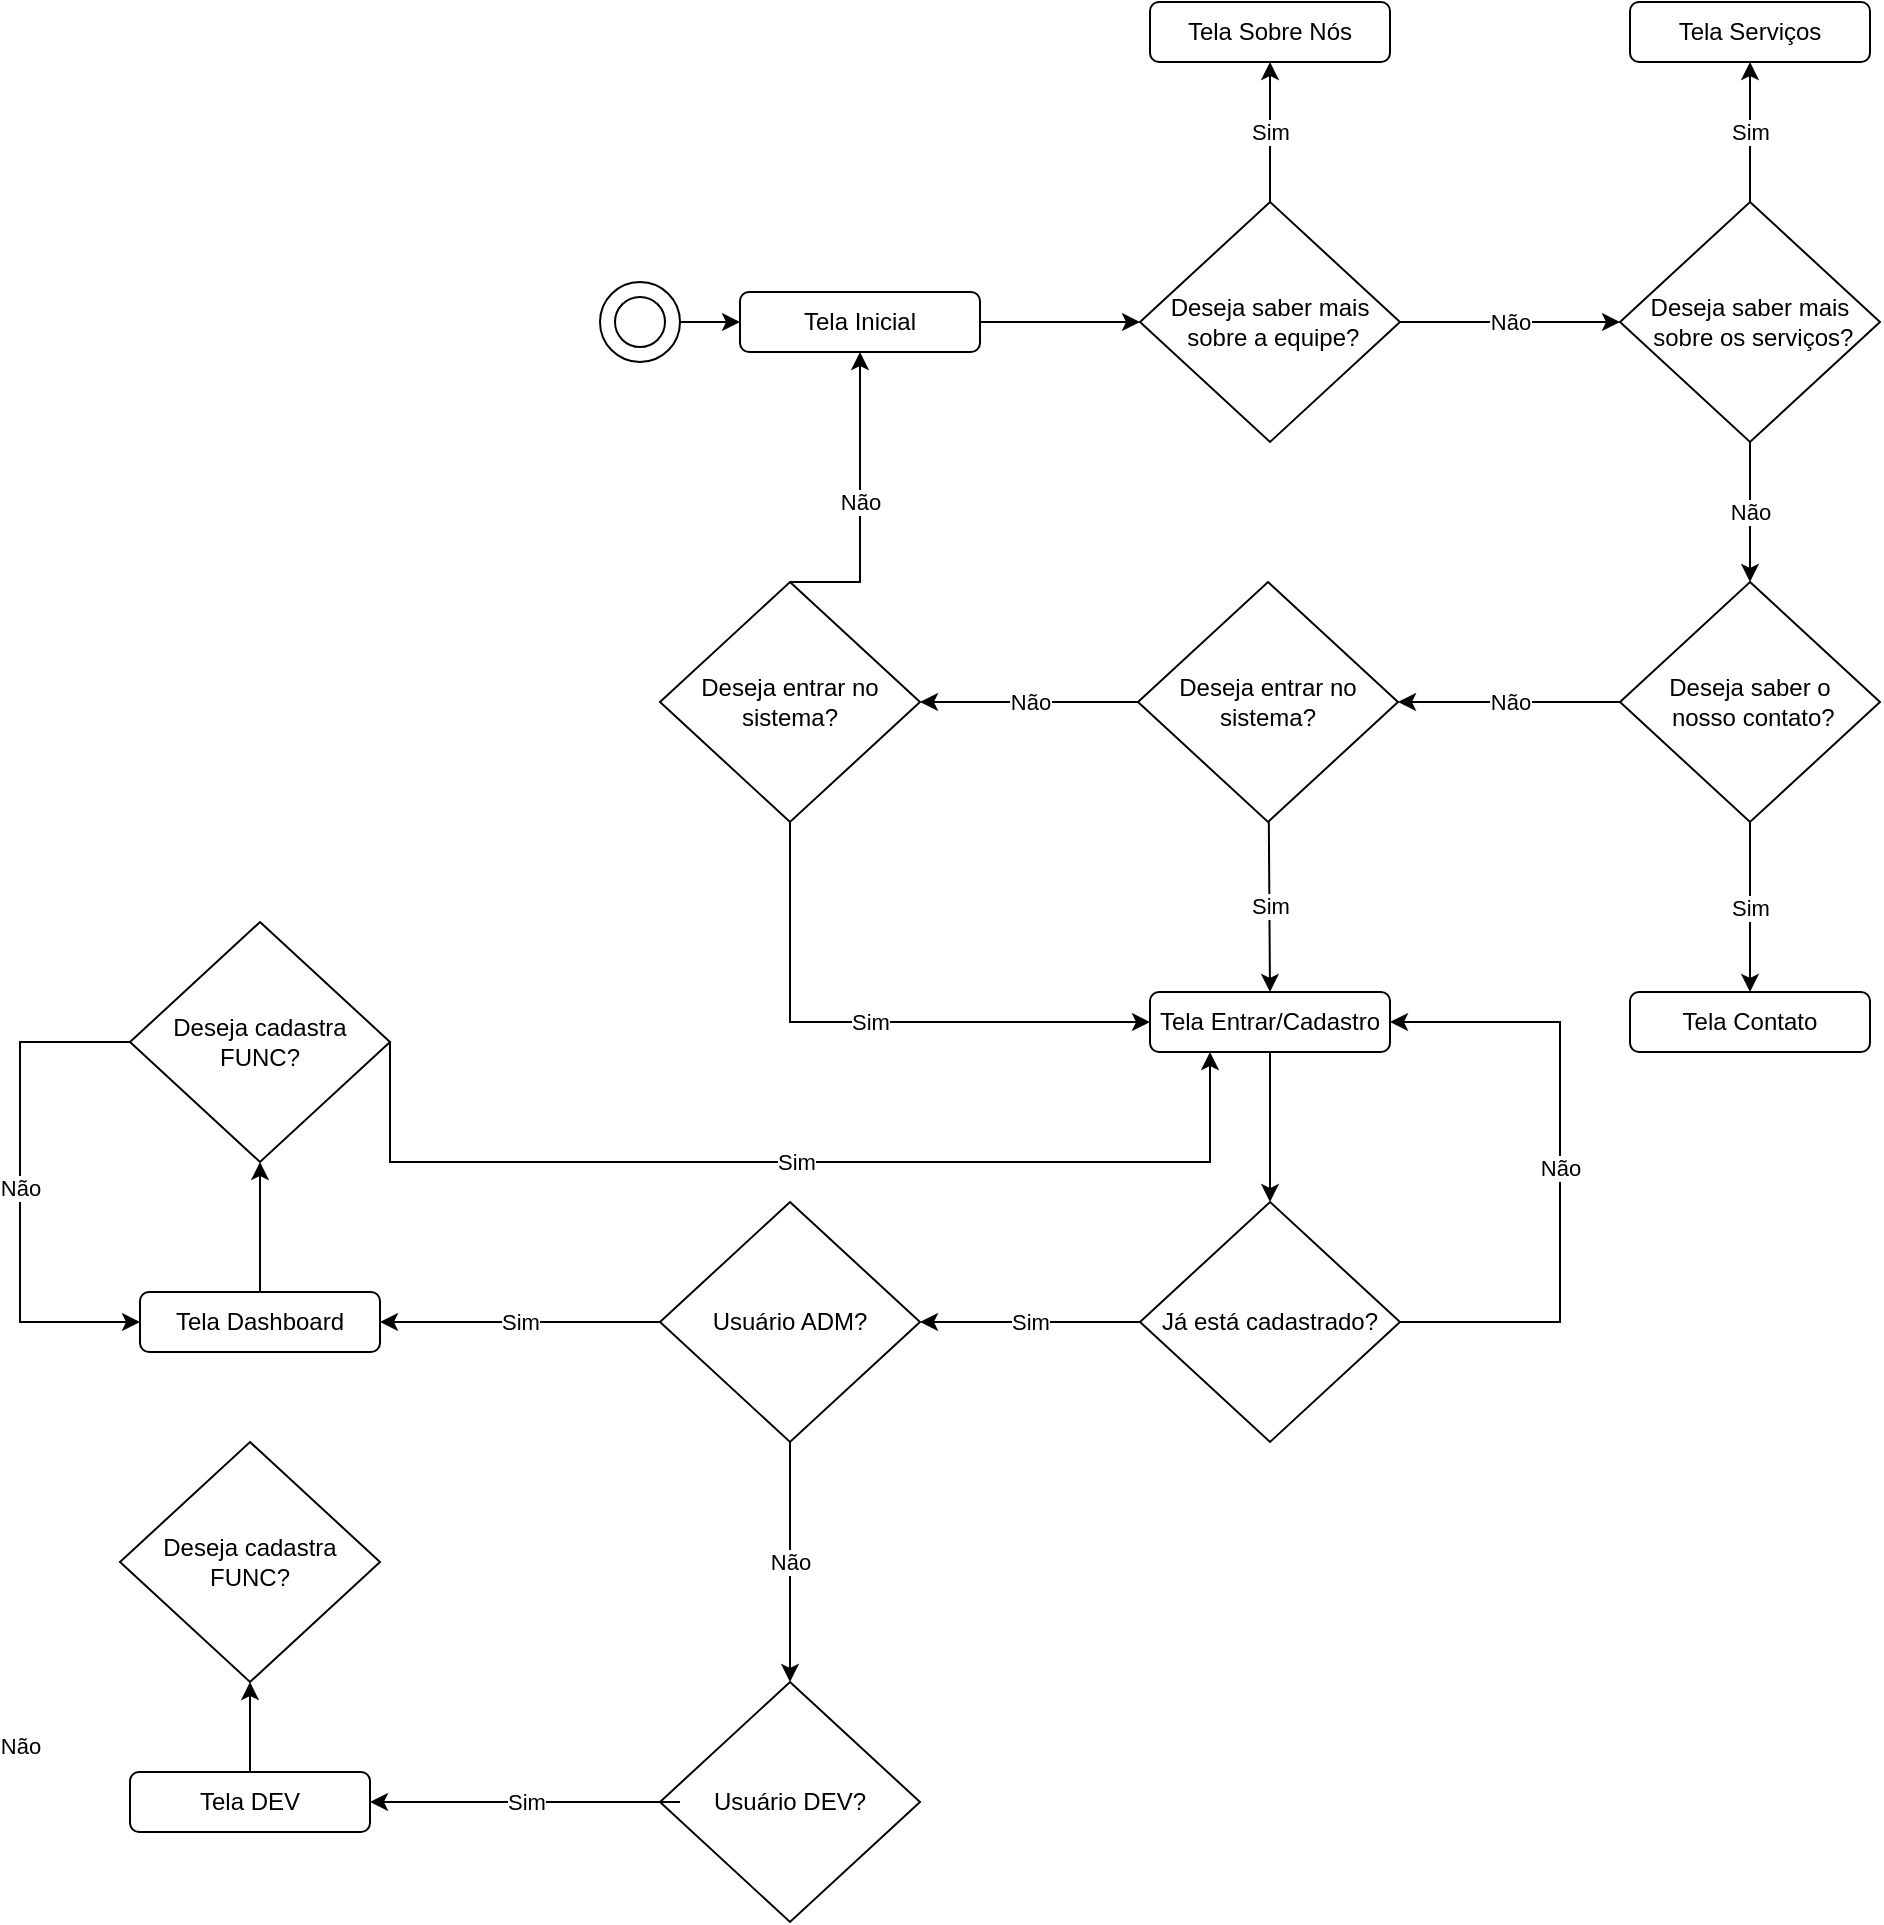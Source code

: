 <mxfile version="20.2.6" type="device"><diagram id="I-aG4w4DtN4r4a7qG6vZ" name="Página-1"><mxGraphModel dx="2131" dy="529" grid="1" gridSize="10" guides="1" tooltips="1" connect="1" arrows="1" fold="1" page="1" pageScale="1" pageWidth="827" pageHeight="1169" math="0" shadow="0"><root><mxCell id="0"/><mxCell id="1" parent="0"/><mxCell id="BTgHQTCVEQdE0PBaGcIO-14" style="edgeStyle=orthogonalEdgeStyle;rounded=0;orthogonalLoop=1;jettySize=auto;html=1;" edge="1" parent="1" source="BTgHQTCVEQdE0PBaGcIO-2" target="BTgHQTCVEQdE0PBaGcIO-11"><mxGeometry relative="1" as="geometry"/></mxCell><mxCell id="BTgHQTCVEQdE0PBaGcIO-2" value="Tela Inicial" style="rounded=1;whiteSpace=wrap;html=1;" vertex="1" parent="1"><mxGeometry x="150" y="205" width="120" height="30" as="geometry"/></mxCell><mxCell id="BTgHQTCVEQdE0PBaGcIO-13" style="edgeStyle=orthogonalEdgeStyle;rounded=0;orthogonalLoop=1;jettySize=auto;html=1;" edge="1" parent="1" source="BTgHQTCVEQdE0PBaGcIO-3" target="BTgHQTCVEQdE0PBaGcIO-2"><mxGeometry relative="1" as="geometry"/></mxCell><mxCell id="BTgHQTCVEQdE0PBaGcIO-3" value="" style="ellipse;whiteSpace=wrap;html=1;aspect=fixed;" vertex="1" parent="1"><mxGeometry x="80" y="200" width="40" height="40" as="geometry"/></mxCell><mxCell id="BTgHQTCVEQdE0PBaGcIO-4" value="" style="ellipse;whiteSpace=wrap;html=1;aspect=fixed;" vertex="1" parent="1"><mxGeometry x="87.5" y="207.5" width="25" height="25" as="geometry"/></mxCell><mxCell id="BTgHQTCVEQdE0PBaGcIO-44" style="edgeStyle=orthogonalEdgeStyle;rounded=0;orthogonalLoop=1;jettySize=auto;html=1;entryX=0.5;entryY=0;entryDx=0;entryDy=0;" edge="1" parent="1" source="BTgHQTCVEQdE0PBaGcIO-6" target="BTgHQTCVEQdE0PBaGcIO-42"><mxGeometry relative="1" as="geometry"/></mxCell><mxCell id="BTgHQTCVEQdE0PBaGcIO-6" value="Tela Entrar/Cadastro" style="rounded=1;whiteSpace=wrap;html=1;" vertex="1" parent="1"><mxGeometry x="355" y="555" width="120" height="30" as="geometry"/></mxCell><mxCell id="BTgHQTCVEQdE0PBaGcIO-7" value="Tela Contato" style="rounded=1;whiteSpace=wrap;html=1;" vertex="1" parent="1"><mxGeometry x="595" y="555" width="120" height="30" as="geometry"/></mxCell><mxCell id="BTgHQTCVEQdE0PBaGcIO-8" value="Tela Serviços" style="rounded=1;whiteSpace=wrap;html=1;" vertex="1" parent="1"><mxGeometry x="595" y="60" width="120" height="30" as="geometry"/></mxCell><mxCell id="BTgHQTCVEQdE0PBaGcIO-9" value="Tela Sobre Nós" style="rounded=1;whiteSpace=wrap;html=1;" vertex="1" parent="1"><mxGeometry x="355" y="60" width="120" height="30" as="geometry"/></mxCell><mxCell id="BTgHQTCVEQdE0PBaGcIO-11" value="Deseja saber mais&lt;br&gt;&amp;nbsp;sobre a equipe?" style="rhombus;whiteSpace=wrap;html=1;" vertex="1" parent="1"><mxGeometry x="350" y="160" width="130" height="120" as="geometry"/></mxCell><mxCell id="BTgHQTCVEQdE0PBaGcIO-16" value="" style="endArrow=classic;html=1;rounded=0;exitX=0.5;exitY=0;exitDx=0;exitDy=0;" edge="1" parent="1" source="BTgHQTCVEQdE0PBaGcIO-11" target="BTgHQTCVEQdE0PBaGcIO-9"><mxGeometry relative="1" as="geometry"><mxPoint x="440" y="150" as="sourcePoint"/><mxPoint x="540" y="150" as="targetPoint"/></mxGeometry></mxCell><mxCell id="BTgHQTCVEQdE0PBaGcIO-17" value="Sim" style="edgeLabel;resizable=0;html=1;align=center;verticalAlign=middle;" connectable="0" vertex="1" parent="BTgHQTCVEQdE0PBaGcIO-16"><mxGeometry relative="1" as="geometry"/></mxCell><mxCell id="BTgHQTCVEQdE0PBaGcIO-20" value="" style="endArrow=classic;html=1;rounded=0;exitX=1;exitY=0.5;exitDx=0;exitDy=0;entryX=0;entryY=0.5;entryDx=0;entryDy=0;" edge="1" parent="1" source="BTgHQTCVEQdE0PBaGcIO-11" target="BTgHQTCVEQdE0PBaGcIO-22"><mxGeometry relative="1" as="geometry"><mxPoint x="480" y="270" as="sourcePoint"/><mxPoint x="600" y="220" as="targetPoint"/></mxGeometry></mxCell><mxCell id="BTgHQTCVEQdE0PBaGcIO-21" value="Não" style="edgeLabel;resizable=0;html=1;align=center;verticalAlign=middle;" connectable="0" vertex="1" parent="BTgHQTCVEQdE0PBaGcIO-20"><mxGeometry relative="1" as="geometry"/></mxCell><mxCell id="BTgHQTCVEQdE0PBaGcIO-22" value="Deseja saber mais&lt;br&gt;&amp;nbsp;sobre os serviços?" style="rhombus;whiteSpace=wrap;html=1;" vertex="1" parent="1"><mxGeometry x="590" y="160" width="130" height="120" as="geometry"/></mxCell><mxCell id="BTgHQTCVEQdE0PBaGcIO-23" value="" style="endArrow=classic;html=1;rounded=0;exitX=0.5;exitY=0;exitDx=0;exitDy=0;" edge="1" parent="1" source="BTgHQTCVEQdE0PBaGcIO-22" target="BTgHQTCVEQdE0PBaGcIO-8"><mxGeometry relative="1" as="geometry"><mxPoint x="654.5" y="140" as="sourcePoint"/><mxPoint x="655" y="100" as="targetPoint"/></mxGeometry></mxCell><mxCell id="BTgHQTCVEQdE0PBaGcIO-24" value="Sim" style="edgeLabel;resizable=0;html=1;align=center;verticalAlign=middle;" connectable="0" vertex="1" parent="BTgHQTCVEQdE0PBaGcIO-23"><mxGeometry relative="1" as="geometry"/></mxCell><mxCell id="BTgHQTCVEQdE0PBaGcIO-25" value="" style="endArrow=classic;html=1;rounded=0;exitX=0.5;exitY=1;exitDx=0;exitDy=0;entryX=0.5;entryY=0;entryDx=0;entryDy=0;" edge="1" parent="1" source="BTgHQTCVEQdE0PBaGcIO-22" target="BTgHQTCVEQdE0PBaGcIO-27"><mxGeometry relative="1" as="geometry"><mxPoint x="490" y="230" as="sourcePoint"/><mxPoint x="655" y="370" as="targetPoint"/></mxGeometry></mxCell><mxCell id="BTgHQTCVEQdE0PBaGcIO-26" value="Não" style="edgeLabel;resizable=0;html=1;align=center;verticalAlign=middle;" connectable="0" vertex="1" parent="BTgHQTCVEQdE0PBaGcIO-25"><mxGeometry relative="1" as="geometry"/></mxCell><mxCell id="BTgHQTCVEQdE0PBaGcIO-27" value="Deseja saber o&lt;br&gt;&amp;nbsp;nosso contato?" style="rhombus;whiteSpace=wrap;html=1;" vertex="1" parent="1"><mxGeometry x="590" y="350" width="130" height="120" as="geometry"/></mxCell><mxCell id="BTgHQTCVEQdE0PBaGcIO-28" value="" style="endArrow=classic;html=1;rounded=0;exitX=0;exitY=0.5;exitDx=0;exitDy=0;entryX=1;entryY=0.5;entryDx=0;entryDy=0;" edge="1" parent="1" source="BTgHQTCVEQdE0PBaGcIO-27" target="BTgHQTCVEQdE0PBaGcIO-32"><mxGeometry relative="1" as="geometry"><mxPoint x="490" y="230" as="sourcePoint"/><mxPoint x="480" y="410" as="targetPoint"/></mxGeometry></mxCell><mxCell id="BTgHQTCVEQdE0PBaGcIO-29" value="Não" style="edgeLabel;resizable=0;html=1;align=center;verticalAlign=middle;" connectable="0" vertex="1" parent="BTgHQTCVEQdE0PBaGcIO-28"><mxGeometry relative="1" as="geometry"/></mxCell><mxCell id="BTgHQTCVEQdE0PBaGcIO-30" value="" style="endArrow=classic;html=1;rounded=0;exitX=0.5;exitY=1;exitDx=0;exitDy=0;entryX=0.5;entryY=0;entryDx=0;entryDy=0;" edge="1" parent="1" source="BTgHQTCVEQdE0PBaGcIO-27" target="BTgHQTCVEQdE0PBaGcIO-7"><mxGeometry relative="1" as="geometry"><mxPoint x="680" y="460" as="sourcePoint"/><mxPoint x="655" y="550" as="targetPoint"/></mxGeometry></mxCell><mxCell id="BTgHQTCVEQdE0PBaGcIO-31" value="Sim" style="edgeLabel;resizable=0;html=1;align=center;verticalAlign=middle;" connectable="0" vertex="1" parent="BTgHQTCVEQdE0PBaGcIO-30"><mxGeometry relative="1" as="geometry"/></mxCell><mxCell id="BTgHQTCVEQdE0PBaGcIO-32" value="Deseja entrar no sistema?" style="rhombus;whiteSpace=wrap;html=1;" vertex="1" parent="1"><mxGeometry x="349" y="350" width="130" height="120" as="geometry"/></mxCell><mxCell id="BTgHQTCVEQdE0PBaGcIO-33" value="" style="endArrow=classic;html=1;rounded=0;entryX=0.5;entryY=0;entryDx=0;entryDy=0;" edge="1" parent="1" source="BTgHQTCVEQdE0PBaGcIO-32" target="BTgHQTCVEQdE0PBaGcIO-6"><mxGeometry relative="1" as="geometry"><mxPoint x="413" y="480" as="sourcePoint"/><mxPoint x="413" y="565" as="targetPoint"/></mxGeometry></mxCell><mxCell id="BTgHQTCVEQdE0PBaGcIO-34" value="Sim" style="edgeLabel;resizable=0;html=1;align=center;verticalAlign=middle;" connectable="0" vertex="1" parent="BTgHQTCVEQdE0PBaGcIO-33"><mxGeometry relative="1" as="geometry"/></mxCell><mxCell id="BTgHQTCVEQdE0PBaGcIO-35" value="" style="endArrow=classic;html=1;rounded=0;exitX=0;exitY=0.5;exitDx=0;exitDy=0;" edge="1" parent="1" source="BTgHQTCVEQdE0PBaGcIO-32" target="BTgHQTCVEQdE0PBaGcIO-37"><mxGeometry relative="1" as="geometry"><mxPoint x="311" y="409.5" as="sourcePoint"/><mxPoint x="200" y="409.5" as="targetPoint"/></mxGeometry></mxCell><mxCell id="BTgHQTCVEQdE0PBaGcIO-36" value="Não" style="edgeLabel;resizable=0;html=1;align=center;verticalAlign=middle;" connectable="0" vertex="1" parent="BTgHQTCVEQdE0PBaGcIO-35"><mxGeometry relative="1" as="geometry"/></mxCell><mxCell id="BTgHQTCVEQdE0PBaGcIO-37" value="Deseja entrar no sistema?" style="rhombus;whiteSpace=wrap;html=1;" vertex="1" parent="1"><mxGeometry x="110" y="350" width="130" height="120" as="geometry"/></mxCell><mxCell id="BTgHQTCVEQdE0PBaGcIO-38" value="" style="endArrow=classic;html=1;rounded=0;entryX=0;entryY=0.5;entryDx=0;entryDy=0;exitX=0.5;exitY=1;exitDx=0;exitDy=0;" edge="1" parent="1" source="BTgHQTCVEQdE0PBaGcIO-37" target="BTgHQTCVEQdE0PBaGcIO-6"><mxGeometry relative="1" as="geometry"><mxPoint x="180.001" y="480.0" as="sourcePoint"/><mxPoint x="175" y="550" as="targetPoint"/><Array as="points"><mxPoint x="175" y="570"/></Array></mxGeometry></mxCell><mxCell id="BTgHQTCVEQdE0PBaGcIO-39" value="Sim" style="edgeLabel;resizable=0;html=1;align=center;verticalAlign=middle;" connectable="0" vertex="1" parent="BTgHQTCVEQdE0PBaGcIO-38"><mxGeometry relative="1" as="geometry"/></mxCell><mxCell id="BTgHQTCVEQdE0PBaGcIO-40" value="" style="endArrow=classic;html=1;rounded=0;exitX=0.5;exitY=0;exitDx=0;exitDy=0;entryX=0.5;entryY=1;entryDx=0;entryDy=0;" edge="1" parent="1" source="BTgHQTCVEQdE0PBaGcIO-37" target="BTgHQTCVEQdE0PBaGcIO-2"><mxGeometry relative="1" as="geometry"><mxPoint x="359" y="420" as="sourcePoint"/><mxPoint x="250" y="420" as="targetPoint"/><Array as="points"><mxPoint x="210" y="350"/></Array></mxGeometry></mxCell><mxCell id="BTgHQTCVEQdE0PBaGcIO-41" value="Não" style="edgeLabel;resizable=0;html=1;align=center;verticalAlign=middle;" connectable="0" vertex="1" parent="BTgHQTCVEQdE0PBaGcIO-40"><mxGeometry relative="1" as="geometry"/></mxCell><mxCell id="BTgHQTCVEQdE0PBaGcIO-42" value="Já está cadastrado?" style="rhombus;whiteSpace=wrap;html=1;" vertex="1" parent="1"><mxGeometry x="350" y="660" width="130" height="120" as="geometry"/></mxCell><mxCell id="BTgHQTCVEQdE0PBaGcIO-47" value="" style="endArrow=classic;html=1;rounded=0;exitX=0;exitY=0.5;exitDx=0;exitDy=0;entryX=1;entryY=0.5;entryDx=0;entryDy=0;" edge="1" parent="1" source="BTgHQTCVEQdE0PBaGcIO-42" target="BTgHQTCVEQdE0PBaGcIO-56"><mxGeometry relative="1" as="geometry"><mxPoint x="424.411" y="479.62" as="sourcePoint"/><mxPoint x="230" y="720" as="targetPoint"/></mxGeometry></mxCell><mxCell id="BTgHQTCVEQdE0PBaGcIO-48" value="Sim" style="edgeLabel;resizable=0;html=1;align=center;verticalAlign=middle;" connectable="0" vertex="1" parent="BTgHQTCVEQdE0PBaGcIO-47"><mxGeometry relative="1" as="geometry"/></mxCell><mxCell id="BTgHQTCVEQdE0PBaGcIO-50" value="" style="endArrow=classic;html=1;rounded=0;exitX=1;exitY=0.5;exitDx=0;exitDy=0;entryX=1;entryY=0.5;entryDx=0;entryDy=0;" edge="1" parent="1" source="BTgHQTCVEQdE0PBaGcIO-42" target="BTgHQTCVEQdE0PBaGcIO-6"><mxGeometry relative="1" as="geometry"><mxPoint x="600" y="420" as="sourcePoint"/><mxPoint x="560" y="720" as="targetPoint"/><Array as="points"><mxPoint x="560" y="720"/><mxPoint x="560" y="570"/></Array></mxGeometry></mxCell><mxCell id="BTgHQTCVEQdE0PBaGcIO-51" value="Não" style="edgeLabel;resizable=0;html=1;align=center;verticalAlign=middle;" connectable="0" vertex="1" parent="BTgHQTCVEQdE0PBaGcIO-50"><mxGeometry relative="1" as="geometry"/></mxCell><mxCell id="BTgHQTCVEQdE0PBaGcIO-56" value="Usuário ADM?" style="rhombus;whiteSpace=wrap;html=1;" vertex="1" parent="1"><mxGeometry x="110" y="660" width="130" height="120" as="geometry"/></mxCell><mxCell id="BTgHQTCVEQdE0PBaGcIO-57" value="" style="endArrow=classic;html=1;rounded=0;exitX=0;exitY=0.5;exitDx=0;exitDy=0;entryX=1;entryY=0.5;entryDx=0;entryDy=0;" edge="1" parent="1" source="BTgHQTCVEQdE0PBaGcIO-56" target="BTgHQTCVEQdE0PBaGcIO-64"><mxGeometry relative="1" as="geometry"><mxPoint x="87.5" y="730" as="sourcePoint"/><mxPoint x="-10" y="865" as="targetPoint"/></mxGeometry></mxCell><mxCell id="BTgHQTCVEQdE0PBaGcIO-58" value="Sim" style="edgeLabel;resizable=0;html=1;align=center;verticalAlign=middle;" connectable="0" vertex="1" parent="BTgHQTCVEQdE0PBaGcIO-57"><mxGeometry relative="1" as="geometry"/></mxCell><mxCell id="BTgHQTCVEQdE0PBaGcIO-59" value="Deseja cadastra FUNC?" style="rhombus;whiteSpace=wrap;html=1;" vertex="1" parent="1"><mxGeometry x="-155" y="520" width="130" height="120" as="geometry"/></mxCell><mxCell id="BTgHQTCVEQdE0PBaGcIO-60" value="" style="endArrow=classic;html=1;rounded=0;exitX=1;exitY=0.5;exitDx=0;exitDy=0;entryX=0.25;entryY=1;entryDx=0;entryDy=0;" edge="1" parent="1" source="BTgHQTCVEQdE0PBaGcIO-59" target="BTgHQTCVEQdE0PBaGcIO-6"><mxGeometry relative="1" as="geometry"><mxPoint x="100" y="610" as="sourcePoint"/><mxPoint x="-10" y="610" as="targetPoint"/><Array as="points"><mxPoint x="-25" y="640"/><mxPoint x="385" y="640"/></Array></mxGeometry></mxCell><mxCell id="BTgHQTCVEQdE0PBaGcIO-61" value="Sim" style="edgeLabel;resizable=0;html=1;align=center;verticalAlign=middle;" connectable="0" vertex="1" parent="BTgHQTCVEQdE0PBaGcIO-60"><mxGeometry relative="1" as="geometry"/></mxCell><mxCell id="BTgHQTCVEQdE0PBaGcIO-67" style="edgeStyle=orthogonalEdgeStyle;rounded=0;orthogonalLoop=1;jettySize=auto;html=1;entryX=0.5;entryY=1;entryDx=0;entryDy=0;" edge="1" parent="1" source="BTgHQTCVEQdE0PBaGcIO-64" target="BTgHQTCVEQdE0PBaGcIO-59"><mxGeometry relative="1" as="geometry"/></mxCell><mxCell id="BTgHQTCVEQdE0PBaGcIO-64" value="Tela Dashboard" style="rounded=1;whiteSpace=wrap;html=1;" vertex="1" parent="1"><mxGeometry x="-150" y="705" width="120" height="30" as="geometry"/></mxCell><mxCell id="BTgHQTCVEQdE0PBaGcIO-68" value="" style="endArrow=classic;html=1;rounded=0;exitX=0;exitY=0.5;exitDx=0;exitDy=0;entryX=0;entryY=0.5;entryDx=0;entryDy=0;" edge="1" parent="1" source="BTgHQTCVEQdE0PBaGcIO-59" target="BTgHQTCVEQdE0PBaGcIO-64"><mxGeometry relative="1" as="geometry"><mxPoint x="-20" y="710" as="sourcePoint"/><mxPoint x="-220" y="580" as="targetPoint"/><Array as="points"><mxPoint x="-210" y="580"/><mxPoint x="-210" y="720"/></Array></mxGeometry></mxCell><mxCell id="BTgHQTCVEQdE0PBaGcIO-69" value="Não" style="edgeLabel;resizable=0;html=1;align=center;verticalAlign=middle;" connectable="0" vertex="1" parent="BTgHQTCVEQdE0PBaGcIO-68"><mxGeometry relative="1" as="geometry"/></mxCell><mxCell id="BTgHQTCVEQdE0PBaGcIO-70" value="Usuário DEV?" style="rhombus;whiteSpace=wrap;html=1;" vertex="1" parent="1"><mxGeometry x="110" y="900" width="130" height="120" as="geometry"/></mxCell><mxCell id="BTgHQTCVEQdE0PBaGcIO-71" value="" style="endArrow=classic;html=1;rounded=0;exitX=0.5;exitY=1;exitDx=0;exitDy=0;" edge="1" parent="1" source="BTgHQTCVEQdE0PBaGcIO-56" target="BTgHQTCVEQdE0PBaGcIO-70"><mxGeometry relative="1" as="geometry"><mxPoint x="175" y="820.0" as="sourcePoint"/><mxPoint x="180" y="750" as="targetPoint"/></mxGeometry></mxCell><mxCell id="BTgHQTCVEQdE0PBaGcIO-72" value="Não" style="edgeLabel;resizable=0;html=1;align=center;verticalAlign=middle;" connectable="0" vertex="1" parent="BTgHQTCVEQdE0PBaGcIO-71"><mxGeometry relative="1" as="geometry"/></mxCell><mxCell id="BTgHQTCVEQdE0PBaGcIO-78" style="edgeStyle=orthogonalEdgeStyle;rounded=0;orthogonalLoop=1;jettySize=auto;html=1;" edge="1" parent="1" source="BTgHQTCVEQdE0PBaGcIO-73" target="BTgHQTCVEQdE0PBaGcIO-76"><mxGeometry relative="1" as="geometry"/></mxCell><mxCell id="BTgHQTCVEQdE0PBaGcIO-73" value="Tela DEV" style="rounded=1;whiteSpace=wrap;html=1;" vertex="1" parent="1"><mxGeometry x="-155" y="945" width="120" height="30" as="geometry"/></mxCell><mxCell id="BTgHQTCVEQdE0PBaGcIO-74" value="" style="endArrow=classic;html=1;rounded=0;entryX=1;entryY=0.5;entryDx=0;entryDy=0;" edge="1" parent="1" target="BTgHQTCVEQdE0PBaGcIO-73"><mxGeometry relative="1" as="geometry"><mxPoint x="120" y="960" as="sourcePoint"/><mxPoint x="-20" y="770.0" as="targetPoint"/></mxGeometry></mxCell><mxCell id="BTgHQTCVEQdE0PBaGcIO-75" value="Sim" style="edgeLabel;resizable=0;html=1;align=center;verticalAlign=middle;" connectable="0" vertex="1" parent="BTgHQTCVEQdE0PBaGcIO-74"><mxGeometry relative="1" as="geometry"/></mxCell><mxCell id="BTgHQTCVEQdE0PBaGcIO-76" value="Deseja cadastra FUNC?" style="rhombus;whiteSpace=wrap;html=1;" vertex="1" parent="1"><mxGeometry x="-160" y="780" width="130" height="120" as="geometry"/></mxCell><mxCell id="BTgHQTCVEQdE0PBaGcIO-77" value="Não" style="edgeLabel;resizable=0;html=1;align=center;verticalAlign=middle;" connectable="0" vertex="1" parent="1"><mxGeometry x="-210" y="932.059" as="geometry"/></mxCell></root></mxGraphModel></diagram></mxfile>